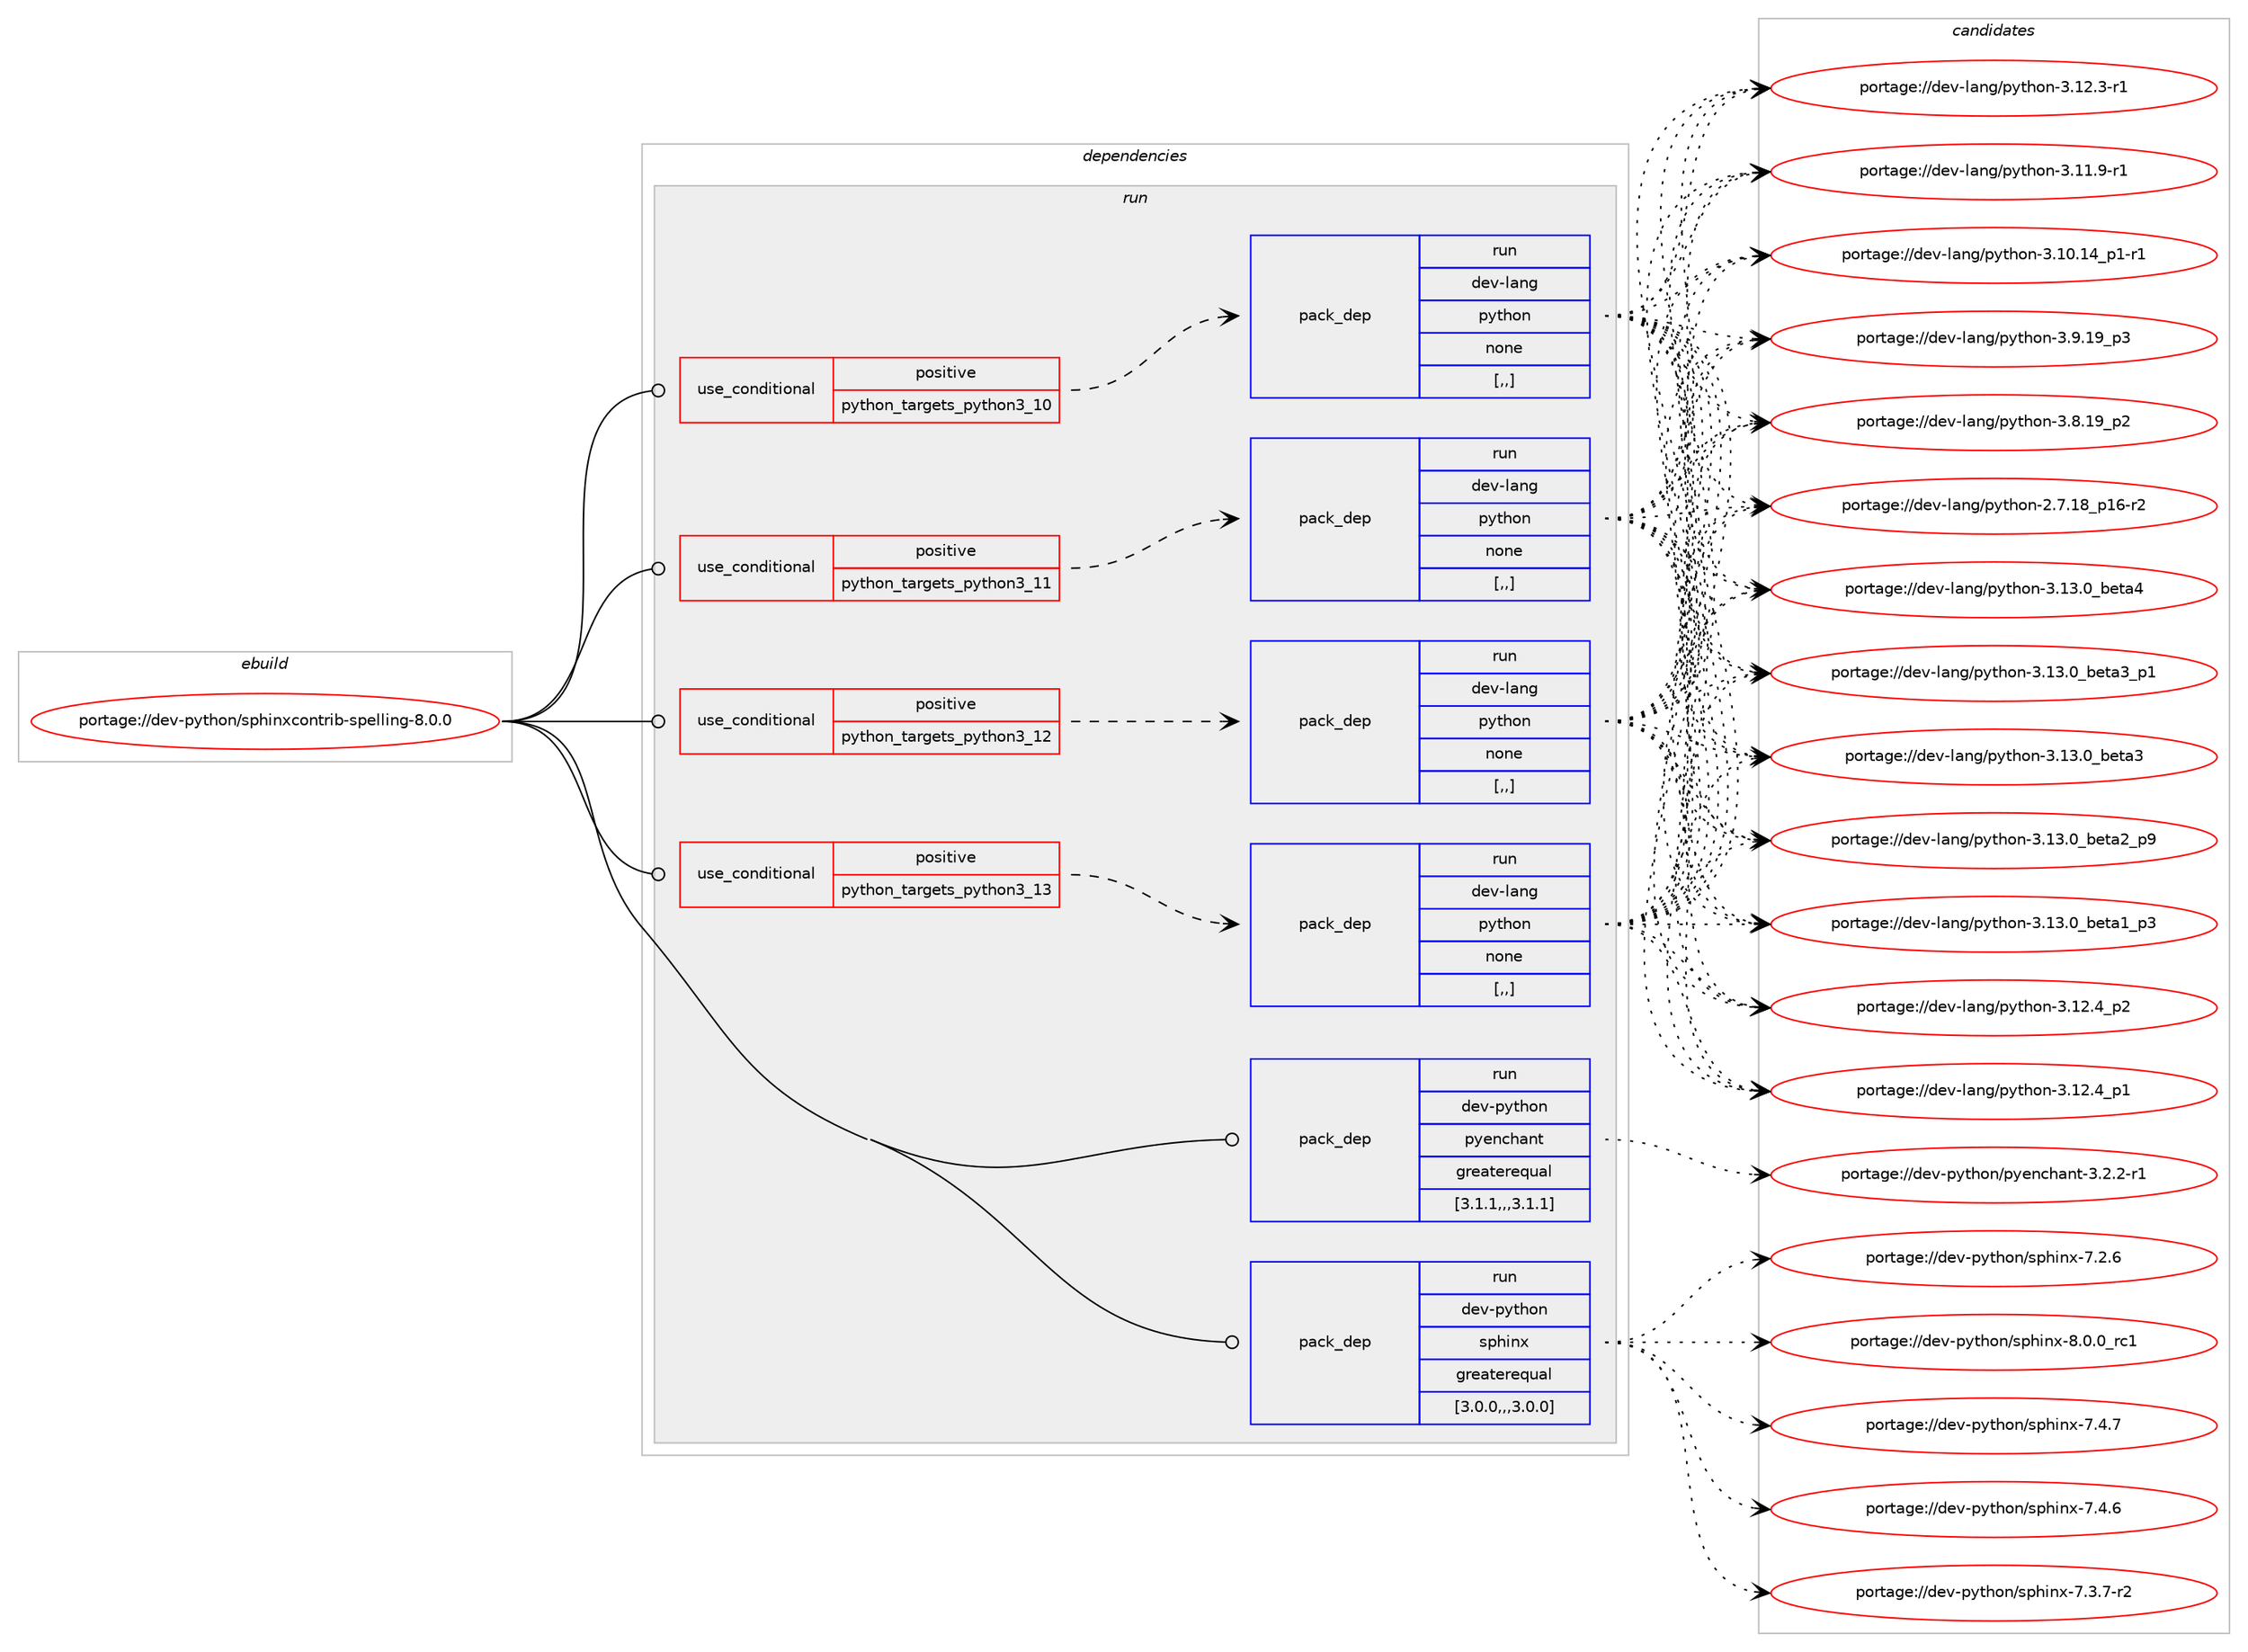 digraph prolog {

# *************
# Graph options
# *************

newrank=true;
concentrate=true;
compound=true;
graph [rankdir=LR,fontname=Helvetica,fontsize=10,ranksep=1.5];#, ranksep=2.5, nodesep=0.2];
edge  [arrowhead=vee];
node  [fontname=Helvetica,fontsize=10];

# **********
# The ebuild
# **********

subgraph cluster_leftcol {
color=gray;
label=<<i>ebuild</i>>;
id [label="portage://dev-python/sphinxcontrib-spelling-8.0.0", color=red, width=4, href="../dev-python/sphinxcontrib-spelling-8.0.0.svg"];
}

# ****************
# The dependencies
# ****************

subgraph cluster_midcol {
color=gray;
label=<<i>dependencies</i>>;
subgraph cluster_compile {
fillcolor="#eeeeee";
style=filled;
label=<<i>compile</i>>;
}
subgraph cluster_compileandrun {
fillcolor="#eeeeee";
style=filled;
label=<<i>compile and run</i>>;
}
subgraph cluster_run {
fillcolor="#eeeeee";
style=filled;
label=<<i>run</i>>;
subgraph cond40032 {
dependency164579 [label=<<TABLE BORDER="0" CELLBORDER="1" CELLSPACING="0" CELLPADDING="4"><TR><TD ROWSPAN="3" CELLPADDING="10">use_conditional</TD></TR><TR><TD>positive</TD></TR><TR><TD>python_targets_python3_10</TD></TR></TABLE>>, shape=none, color=red];
subgraph pack123274 {
dependency164580 [label=<<TABLE BORDER="0" CELLBORDER="1" CELLSPACING="0" CELLPADDING="4" WIDTH="220"><TR><TD ROWSPAN="6" CELLPADDING="30">pack_dep</TD></TR><TR><TD WIDTH="110">run</TD></TR><TR><TD>dev-lang</TD></TR><TR><TD>python</TD></TR><TR><TD>none</TD></TR><TR><TD>[,,]</TD></TR></TABLE>>, shape=none, color=blue];
}
dependency164579:e -> dependency164580:w [weight=20,style="dashed",arrowhead="vee"];
}
id:e -> dependency164579:w [weight=20,style="solid",arrowhead="odot"];
subgraph cond40033 {
dependency164581 [label=<<TABLE BORDER="0" CELLBORDER="1" CELLSPACING="0" CELLPADDING="4"><TR><TD ROWSPAN="3" CELLPADDING="10">use_conditional</TD></TR><TR><TD>positive</TD></TR><TR><TD>python_targets_python3_11</TD></TR></TABLE>>, shape=none, color=red];
subgraph pack123275 {
dependency164582 [label=<<TABLE BORDER="0" CELLBORDER="1" CELLSPACING="0" CELLPADDING="4" WIDTH="220"><TR><TD ROWSPAN="6" CELLPADDING="30">pack_dep</TD></TR><TR><TD WIDTH="110">run</TD></TR><TR><TD>dev-lang</TD></TR><TR><TD>python</TD></TR><TR><TD>none</TD></TR><TR><TD>[,,]</TD></TR></TABLE>>, shape=none, color=blue];
}
dependency164581:e -> dependency164582:w [weight=20,style="dashed",arrowhead="vee"];
}
id:e -> dependency164581:w [weight=20,style="solid",arrowhead="odot"];
subgraph cond40034 {
dependency164583 [label=<<TABLE BORDER="0" CELLBORDER="1" CELLSPACING="0" CELLPADDING="4"><TR><TD ROWSPAN="3" CELLPADDING="10">use_conditional</TD></TR><TR><TD>positive</TD></TR><TR><TD>python_targets_python3_12</TD></TR></TABLE>>, shape=none, color=red];
subgraph pack123276 {
dependency164584 [label=<<TABLE BORDER="0" CELLBORDER="1" CELLSPACING="0" CELLPADDING="4" WIDTH="220"><TR><TD ROWSPAN="6" CELLPADDING="30">pack_dep</TD></TR><TR><TD WIDTH="110">run</TD></TR><TR><TD>dev-lang</TD></TR><TR><TD>python</TD></TR><TR><TD>none</TD></TR><TR><TD>[,,]</TD></TR></TABLE>>, shape=none, color=blue];
}
dependency164583:e -> dependency164584:w [weight=20,style="dashed",arrowhead="vee"];
}
id:e -> dependency164583:w [weight=20,style="solid",arrowhead="odot"];
subgraph cond40035 {
dependency164585 [label=<<TABLE BORDER="0" CELLBORDER="1" CELLSPACING="0" CELLPADDING="4"><TR><TD ROWSPAN="3" CELLPADDING="10">use_conditional</TD></TR><TR><TD>positive</TD></TR><TR><TD>python_targets_python3_13</TD></TR></TABLE>>, shape=none, color=red];
subgraph pack123277 {
dependency164586 [label=<<TABLE BORDER="0" CELLBORDER="1" CELLSPACING="0" CELLPADDING="4" WIDTH="220"><TR><TD ROWSPAN="6" CELLPADDING="30">pack_dep</TD></TR><TR><TD WIDTH="110">run</TD></TR><TR><TD>dev-lang</TD></TR><TR><TD>python</TD></TR><TR><TD>none</TD></TR><TR><TD>[,,]</TD></TR></TABLE>>, shape=none, color=blue];
}
dependency164585:e -> dependency164586:w [weight=20,style="dashed",arrowhead="vee"];
}
id:e -> dependency164585:w [weight=20,style="solid",arrowhead="odot"];
subgraph pack123278 {
dependency164587 [label=<<TABLE BORDER="0" CELLBORDER="1" CELLSPACING="0" CELLPADDING="4" WIDTH="220"><TR><TD ROWSPAN="6" CELLPADDING="30">pack_dep</TD></TR><TR><TD WIDTH="110">run</TD></TR><TR><TD>dev-python</TD></TR><TR><TD>pyenchant</TD></TR><TR><TD>greaterequal</TD></TR><TR><TD>[3.1.1,,,3.1.1]</TD></TR></TABLE>>, shape=none, color=blue];
}
id:e -> dependency164587:w [weight=20,style="solid",arrowhead="odot"];
subgraph pack123279 {
dependency164588 [label=<<TABLE BORDER="0" CELLBORDER="1" CELLSPACING="0" CELLPADDING="4" WIDTH="220"><TR><TD ROWSPAN="6" CELLPADDING="30">pack_dep</TD></TR><TR><TD WIDTH="110">run</TD></TR><TR><TD>dev-python</TD></TR><TR><TD>sphinx</TD></TR><TR><TD>greaterequal</TD></TR><TR><TD>[3.0.0,,,3.0.0]</TD></TR></TABLE>>, shape=none, color=blue];
}
id:e -> dependency164588:w [weight=20,style="solid",arrowhead="odot"];
}
}

# **************
# The candidates
# **************

subgraph cluster_choices {
rank=same;
color=gray;
label=<<i>candidates</i>>;

subgraph choice123274 {
color=black;
nodesep=1;
choice1001011184510897110103471121211161041111104551464951464895981011169752 [label="portage://dev-lang/python-3.13.0_beta4", color=red, width=4,href="../dev-lang/python-3.13.0_beta4.svg"];
choice10010111845108971101034711212111610411111045514649514648959810111697519511249 [label="portage://dev-lang/python-3.13.0_beta3_p1", color=red, width=4,href="../dev-lang/python-3.13.0_beta3_p1.svg"];
choice1001011184510897110103471121211161041111104551464951464895981011169751 [label="portage://dev-lang/python-3.13.0_beta3", color=red, width=4,href="../dev-lang/python-3.13.0_beta3.svg"];
choice10010111845108971101034711212111610411111045514649514648959810111697509511257 [label="portage://dev-lang/python-3.13.0_beta2_p9", color=red, width=4,href="../dev-lang/python-3.13.0_beta2_p9.svg"];
choice10010111845108971101034711212111610411111045514649514648959810111697499511251 [label="portage://dev-lang/python-3.13.0_beta1_p3", color=red, width=4,href="../dev-lang/python-3.13.0_beta1_p3.svg"];
choice100101118451089711010347112121116104111110455146495046529511250 [label="portage://dev-lang/python-3.12.4_p2", color=red, width=4,href="../dev-lang/python-3.12.4_p2.svg"];
choice100101118451089711010347112121116104111110455146495046529511249 [label="portage://dev-lang/python-3.12.4_p1", color=red, width=4,href="../dev-lang/python-3.12.4_p1.svg"];
choice100101118451089711010347112121116104111110455146495046514511449 [label="portage://dev-lang/python-3.12.3-r1", color=red, width=4,href="../dev-lang/python-3.12.3-r1.svg"];
choice100101118451089711010347112121116104111110455146494946574511449 [label="portage://dev-lang/python-3.11.9-r1", color=red, width=4,href="../dev-lang/python-3.11.9-r1.svg"];
choice100101118451089711010347112121116104111110455146494846495295112494511449 [label="portage://dev-lang/python-3.10.14_p1-r1", color=red, width=4,href="../dev-lang/python-3.10.14_p1-r1.svg"];
choice100101118451089711010347112121116104111110455146574649579511251 [label="portage://dev-lang/python-3.9.19_p3", color=red, width=4,href="../dev-lang/python-3.9.19_p3.svg"];
choice100101118451089711010347112121116104111110455146564649579511250 [label="portage://dev-lang/python-3.8.19_p2", color=red, width=4,href="../dev-lang/python-3.8.19_p2.svg"];
choice100101118451089711010347112121116104111110455046554649569511249544511450 [label="portage://dev-lang/python-2.7.18_p16-r2", color=red, width=4,href="../dev-lang/python-2.7.18_p16-r2.svg"];
dependency164580:e -> choice1001011184510897110103471121211161041111104551464951464895981011169752:w [style=dotted,weight="100"];
dependency164580:e -> choice10010111845108971101034711212111610411111045514649514648959810111697519511249:w [style=dotted,weight="100"];
dependency164580:e -> choice1001011184510897110103471121211161041111104551464951464895981011169751:w [style=dotted,weight="100"];
dependency164580:e -> choice10010111845108971101034711212111610411111045514649514648959810111697509511257:w [style=dotted,weight="100"];
dependency164580:e -> choice10010111845108971101034711212111610411111045514649514648959810111697499511251:w [style=dotted,weight="100"];
dependency164580:e -> choice100101118451089711010347112121116104111110455146495046529511250:w [style=dotted,weight="100"];
dependency164580:e -> choice100101118451089711010347112121116104111110455146495046529511249:w [style=dotted,weight="100"];
dependency164580:e -> choice100101118451089711010347112121116104111110455146495046514511449:w [style=dotted,weight="100"];
dependency164580:e -> choice100101118451089711010347112121116104111110455146494946574511449:w [style=dotted,weight="100"];
dependency164580:e -> choice100101118451089711010347112121116104111110455146494846495295112494511449:w [style=dotted,weight="100"];
dependency164580:e -> choice100101118451089711010347112121116104111110455146574649579511251:w [style=dotted,weight="100"];
dependency164580:e -> choice100101118451089711010347112121116104111110455146564649579511250:w [style=dotted,weight="100"];
dependency164580:e -> choice100101118451089711010347112121116104111110455046554649569511249544511450:w [style=dotted,weight="100"];
}
subgraph choice123275 {
color=black;
nodesep=1;
choice1001011184510897110103471121211161041111104551464951464895981011169752 [label="portage://dev-lang/python-3.13.0_beta4", color=red, width=4,href="../dev-lang/python-3.13.0_beta4.svg"];
choice10010111845108971101034711212111610411111045514649514648959810111697519511249 [label="portage://dev-lang/python-3.13.0_beta3_p1", color=red, width=4,href="../dev-lang/python-3.13.0_beta3_p1.svg"];
choice1001011184510897110103471121211161041111104551464951464895981011169751 [label="portage://dev-lang/python-3.13.0_beta3", color=red, width=4,href="../dev-lang/python-3.13.0_beta3.svg"];
choice10010111845108971101034711212111610411111045514649514648959810111697509511257 [label="portage://dev-lang/python-3.13.0_beta2_p9", color=red, width=4,href="../dev-lang/python-3.13.0_beta2_p9.svg"];
choice10010111845108971101034711212111610411111045514649514648959810111697499511251 [label="portage://dev-lang/python-3.13.0_beta1_p3", color=red, width=4,href="../dev-lang/python-3.13.0_beta1_p3.svg"];
choice100101118451089711010347112121116104111110455146495046529511250 [label="portage://dev-lang/python-3.12.4_p2", color=red, width=4,href="../dev-lang/python-3.12.4_p2.svg"];
choice100101118451089711010347112121116104111110455146495046529511249 [label="portage://dev-lang/python-3.12.4_p1", color=red, width=4,href="../dev-lang/python-3.12.4_p1.svg"];
choice100101118451089711010347112121116104111110455146495046514511449 [label="portage://dev-lang/python-3.12.3-r1", color=red, width=4,href="../dev-lang/python-3.12.3-r1.svg"];
choice100101118451089711010347112121116104111110455146494946574511449 [label="portage://dev-lang/python-3.11.9-r1", color=red, width=4,href="../dev-lang/python-3.11.9-r1.svg"];
choice100101118451089711010347112121116104111110455146494846495295112494511449 [label="portage://dev-lang/python-3.10.14_p1-r1", color=red, width=4,href="../dev-lang/python-3.10.14_p1-r1.svg"];
choice100101118451089711010347112121116104111110455146574649579511251 [label="portage://dev-lang/python-3.9.19_p3", color=red, width=4,href="../dev-lang/python-3.9.19_p3.svg"];
choice100101118451089711010347112121116104111110455146564649579511250 [label="portage://dev-lang/python-3.8.19_p2", color=red, width=4,href="../dev-lang/python-3.8.19_p2.svg"];
choice100101118451089711010347112121116104111110455046554649569511249544511450 [label="portage://dev-lang/python-2.7.18_p16-r2", color=red, width=4,href="../dev-lang/python-2.7.18_p16-r2.svg"];
dependency164582:e -> choice1001011184510897110103471121211161041111104551464951464895981011169752:w [style=dotted,weight="100"];
dependency164582:e -> choice10010111845108971101034711212111610411111045514649514648959810111697519511249:w [style=dotted,weight="100"];
dependency164582:e -> choice1001011184510897110103471121211161041111104551464951464895981011169751:w [style=dotted,weight="100"];
dependency164582:e -> choice10010111845108971101034711212111610411111045514649514648959810111697509511257:w [style=dotted,weight="100"];
dependency164582:e -> choice10010111845108971101034711212111610411111045514649514648959810111697499511251:w [style=dotted,weight="100"];
dependency164582:e -> choice100101118451089711010347112121116104111110455146495046529511250:w [style=dotted,weight="100"];
dependency164582:e -> choice100101118451089711010347112121116104111110455146495046529511249:w [style=dotted,weight="100"];
dependency164582:e -> choice100101118451089711010347112121116104111110455146495046514511449:w [style=dotted,weight="100"];
dependency164582:e -> choice100101118451089711010347112121116104111110455146494946574511449:w [style=dotted,weight="100"];
dependency164582:e -> choice100101118451089711010347112121116104111110455146494846495295112494511449:w [style=dotted,weight="100"];
dependency164582:e -> choice100101118451089711010347112121116104111110455146574649579511251:w [style=dotted,weight="100"];
dependency164582:e -> choice100101118451089711010347112121116104111110455146564649579511250:w [style=dotted,weight="100"];
dependency164582:e -> choice100101118451089711010347112121116104111110455046554649569511249544511450:w [style=dotted,weight="100"];
}
subgraph choice123276 {
color=black;
nodesep=1;
choice1001011184510897110103471121211161041111104551464951464895981011169752 [label="portage://dev-lang/python-3.13.0_beta4", color=red, width=4,href="../dev-lang/python-3.13.0_beta4.svg"];
choice10010111845108971101034711212111610411111045514649514648959810111697519511249 [label="portage://dev-lang/python-3.13.0_beta3_p1", color=red, width=4,href="../dev-lang/python-3.13.0_beta3_p1.svg"];
choice1001011184510897110103471121211161041111104551464951464895981011169751 [label="portage://dev-lang/python-3.13.0_beta3", color=red, width=4,href="../dev-lang/python-3.13.0_beta3.svg"];
choice10010111845108971101034711212111610411111045514649514648959810111697509511257 [label="portage://dev-lang/python-3.13.0_beta2_p9", color=red, width=4,href="../dev-lang/python-3.13.0_beta2_p9.svg"];
choice10010111845108971101034711212111610411111045514649514648959810111697499511251 [label="portage://dev-lang/python-3.13.0_beta1_p3", color=red, width=4,href="../dev-lang/python-3.13.0_beta1_p3.svg"];
choice100101118451089711010347112121116104111110455146495046529511250 [label="portage://dev-lang/python-3.12.4_p2", color=red, width=4,href="../dev-lang/python-3.12.4_p2.svg"];
choice100101118451089711010347112121116104111110455146495046529511249 [label="portage://dev-lang/python-3.12.4_p1", color=red, width=4,href="../dev-lang/python-3.12.4_p1.svg"];
choice100101118451089711010347112121116104111110455146495046514511449 [label="portage://dev-lang/python-3.12.3-r1", color=red, width=4,href="../dev-lang/python-3.12.3-r1.svg"];
choice100101118451089711010347112121116104111110455146494946574511449 [label="portage://dev-lang/python-3.11.9-r1", color=red, width=4,href="../dev-lang/python-3.11.9-r1.svg"];
choice100101118451089711010347112121116104111110455146494846495295112494511449 [label="portage://dev-lang/python-3.10.14_p1-r1", color=red, width=4,href="../dev-lang/python-3.10.14_p1-r1.svg"];
choice100101118451089711010347112121116104111110455146574649579511251 [label="portage://dev-lang/python-3.9.19_p3", color=red, width=4,href="../dev-lang/python-3.9.19_p3.svg"];
choice100101118451089711010347112121116104111110455146564649579511250 [label="portage://dev-lang/python-3.8.19_p2", color=red, width=4,href="../dev-lang/python-3.8.19_p2.svg"];
choice100101118451089711010347112121116104111110455046554649569511249544511450 [label="portage://dev-lang/python-2.7.18_p16-r2", color=red, width=4,href="../dev-lang/python-2.7.18_p16-r2.svg"];
dependency164584:e -> choice1001011184510897110103471121211161041111104551464951464895981011169752:w [style=dotted,weight="100"];
dependency164584:e -> choice10010111845108971101034711212111610411111045514649514648959810111697519511249:w [style=dotted,weight="100"];
dependency164584:e -> choice1001011184510897110103471121211161041111104551464951464895981011169751:w [style=dotted,weight="100"];
dependency164584:e -> choice10010111845108971101034711212111610411111045514649514648959810111697509511257:w [style=dotted,weight="100"];
dependency164584:e -> choice10010111845108971101034711212111610411111045514649514648959810111697499511251:w [style=dotted,weight="100"];
dependency164584:e -> choice100101118451089711010347112121116104111110455146495046529511250:w [style=dotted,weight="100"];
dependency164584:e -> choice100101118451089711010347112121116104111110455146495046529511249:w [style=dotted,weight="100"];
dependency164584:e -> choice100101118451089711010347112121116104111110455146495046514511449:w [style=dotted,weight="100"];
dependency164584:e -> choice100101118451089711010347112121116104111110455146494946574511449:w [style=dotted,weight="100"];
dependency164584:e -> choice100101118451089711010347112121116104111110455146494846495295112494511449:w [style=dotted,weight="100"];
dependency164584:e -> choice100101118451089711010347112121116104111110455146574649579511251:w [style=dotted,weight="100"];
dependency164584:e -> choice100101118451089711010347112121116104111110455146564649579511250:w [style=dotted,weight="100"];
dependency164584:e -> choice100101118451089711010347112121116104111110455046554649569511249544511450:w [style=dotted,weight="100"];
}
subgraph choice123277 {
color=black;
nodesep=1;
choice1001011184510897110103471121211161041111104551464951464895981011169752 [label="portage://dev-lang/python-3.13.0_beta4", color=red, width=4,href="../dev-lang/python-3.13.0_beta4.svg"];
choice10010111845108971101034711212111610411111045514649514648959810111697519511249 [label="portage://dev-lang/python-3.13.0_beta3_p1", color=red, width=4,href="../dev-lang/python-3.13.0_beta3_p1.svg"];
choice1001011184510897110103471121211161041111104551464951464895981011169751 [label="portage://dev-lang/python-3.13.0_beta3", color=red, width=4,href="../dev-lang/python-3.13.0_beta3.svg"];
choice10010111845108971101034711212111610411111045514649514648959810111697509511257 [label="portage://dev-lang/python-3.13.0_beta2_p9", color=red, width=4,href="../dev-lang/python-3.13.0_beta2_p9.svg"];
choice10010111845108971101034711212111610411111045514649514648959810111697499511251 [label="portage://dev-lang/python-3.13.0_beta1_p3", color=red, width=4,href="../dev-lang/python-3.13.0_beta1_p3.svg"];
choice100101118451089711010347112121116104111110455146495046529511250 [label="portage://dev-lang/python-3.12.4_p2", color=red, width=4,href="../dev-lang/python-3.12.4_p2.svg"];
choice100101118451089711010347112121116104111110455146495046529511249 [label="portage://dev-lang/python-3.12.4_p1", color=red, width=4,href="../dev-lang/python-3.12.4_p1.svg"];
choice100101118451089711010347112121116104111110455146495046514511449 [label="portage://dev-lang/python-3.12.3-r1", color=red, width=4,href="../dev-lang/python-3.12.3-r1.svg"];
choice100101118451089711010347112121116104111110455146494946574511449 [label="portage://dev-lang/python-3.11.9-r1", color=red, width=4,href="../dev-lang/python-3.11.9-r1.svg"];
choice100101118451089711010347112121116104111110455146494846495295112494511449 [label="portage://dev-lang/python-3.10.14_p1-r1", color=red, width=4,href="../dev-lang/python-3.10.14_p1-r1.svg"];
choice100101118451089711010347112121116104111110455146574649579511251 [label="portage://dev-lang/python-3.9.19_p3", color=red, width=4,href="../dev-lang/python-3.9.19_p3.svg"];
choice100101118451089711010347112121116104111110455146564649579511250 [label="portage://dev-lang/python-3.8.19_p2", color=red, width=4,href="../dev-lang/python-3.8.19_p2.svg"];
choice100101118451089711010347112121116104111110455046554649569511249544511450 [label="portage://dev-lang/python-2.7.18_p16-r2", color=red, width=4,href="../dev-lang/python-2.7.18_p16-r2.svg"];
dependency164586:e -> choice1001011184510897110103471121211161041111104551464951464895981011169752:w [style=dotted,weight="100"];
dependency164586:e -> choice10010111845108971101034711212111610411111045514649514648959810111697519511249:w [style=dotted,weight="100"];
dependency164586:e -> choice1001011184510897110103471121211161041111104551464951464895981011169751:w [style=dotted,weight="100"];
dependency164586:e -> choice10010111845108971101034711212111610411111045514649514648959810111697509511257:w [style=dotted,weight="100"];
dependency164586:e -> choice10010111845108971101034711212111610411111045514649514648959810111697499511251:w [style=dotted,weight="100"];
dependency164586:e -> choice100101118451089711010347112121116104111110455146495046529511250:w [style=dotted,weight="100"];
dependency164586:e -> choice100101118451089711010347112121116104111110455146495046529511249:w [style=dotted,weight="100"];
dependency164586:e -> choice100101118451089711010347112121116104111110455146495046514511449:w [style=dotted,weight="100"];
dependency164586:e -> choice100101118451089711010347112121116104111110455146494946574511449:w [style=dotted,weight="100"];
dependency164586:e -> choice100101118451089711010347112121116104111110455146494846495295112494511449:w [style=dotted,weight="100"];
dependency164586:e -> choice100101118451089711010347112121116104111110455146574649579511251:w [style=dotted,weight="100"];
dependency164586:e -> choice100101118451089711010347112121116104111110455146564649579511250:w [style=dotted,weight="100"];
dependency164586:e -> choice100101118451089711010347112121116104111110455046554649569511249544511450:w [style=dotted,weight="100"];
}
subgraph choice123278 {
color=black;
nodesep=1;
choice100101118451121211161041111104711212110111099104971101164551465046504511449 [label="portage://dev-python/pyenchant-3.2.2-r1", color=red, width=4,href="../dev-python/pyenchant-3.2.2-r1.svg"];
dependency164587:e -> choice100101118451121211161041111104711212110111099104971101164551465046504511449:w [style=dotted,weight="100"];
}
subgraph choice123279 {
color=black;
nodesep=1;
choice1001011184511212111610411111047115112104105110120455646484648951149949 [label="portage://dev-python/sphinx-8.0.0_rc1", color=red, width=4,href="../dev-python/sphinx-8.0.0_rc1.svg"];
choice1001011184511212111610411111047115112104105110120455546524655 [label="portage://dev-python/sphinx-7.4.7", color=red, width=4,href="../dev-python/sphinx-7.4.7.svg"];
choice1001011184511212111610411111047115112104105110120455546524654 [label="portage://dev-python/sphinx-7.4.6", color=red, width=4,href="../dev-python/sphinx-7.4.6.svg"];
choice10010111845112121116104111110471151121041051101204555465146554511450 [label="portage://dev-python/sphinx-7.3.7-r2", color=red, width=4,href="../dev-python/sphinx-7.3.7-r2.svg"];
choice1001011184511212111610411111047115112104105110120455546504654 [label="portage://dev-python/sphinx-7.2.6", color=red, width=4,href="../dev-python/sphinx-7.2.6.svg"];
dependency164588:e -> choice1001011184511212111610411111047115112104105110120455646484648951149949:w [style=dotted,weight="100"];
dependency164588:e -> choice1001011184511212111610411111047115112104105110120455546524655:w [style=dotted,weight="100"];
dependency164588:e -> choice1001011184511212111610411111047115112104105110120455546524654:w [style=dotted,weight="100"];
dependency164588:e -> choice10010111845112121116104111110471151121041051101204555465146554511450:w [style=dotted,weight="100"];
dependency164588:e -> choice1001011184511212111610411111047115112104105110120455546504654:w [style=dotted,weight="100"];
}
}

}
